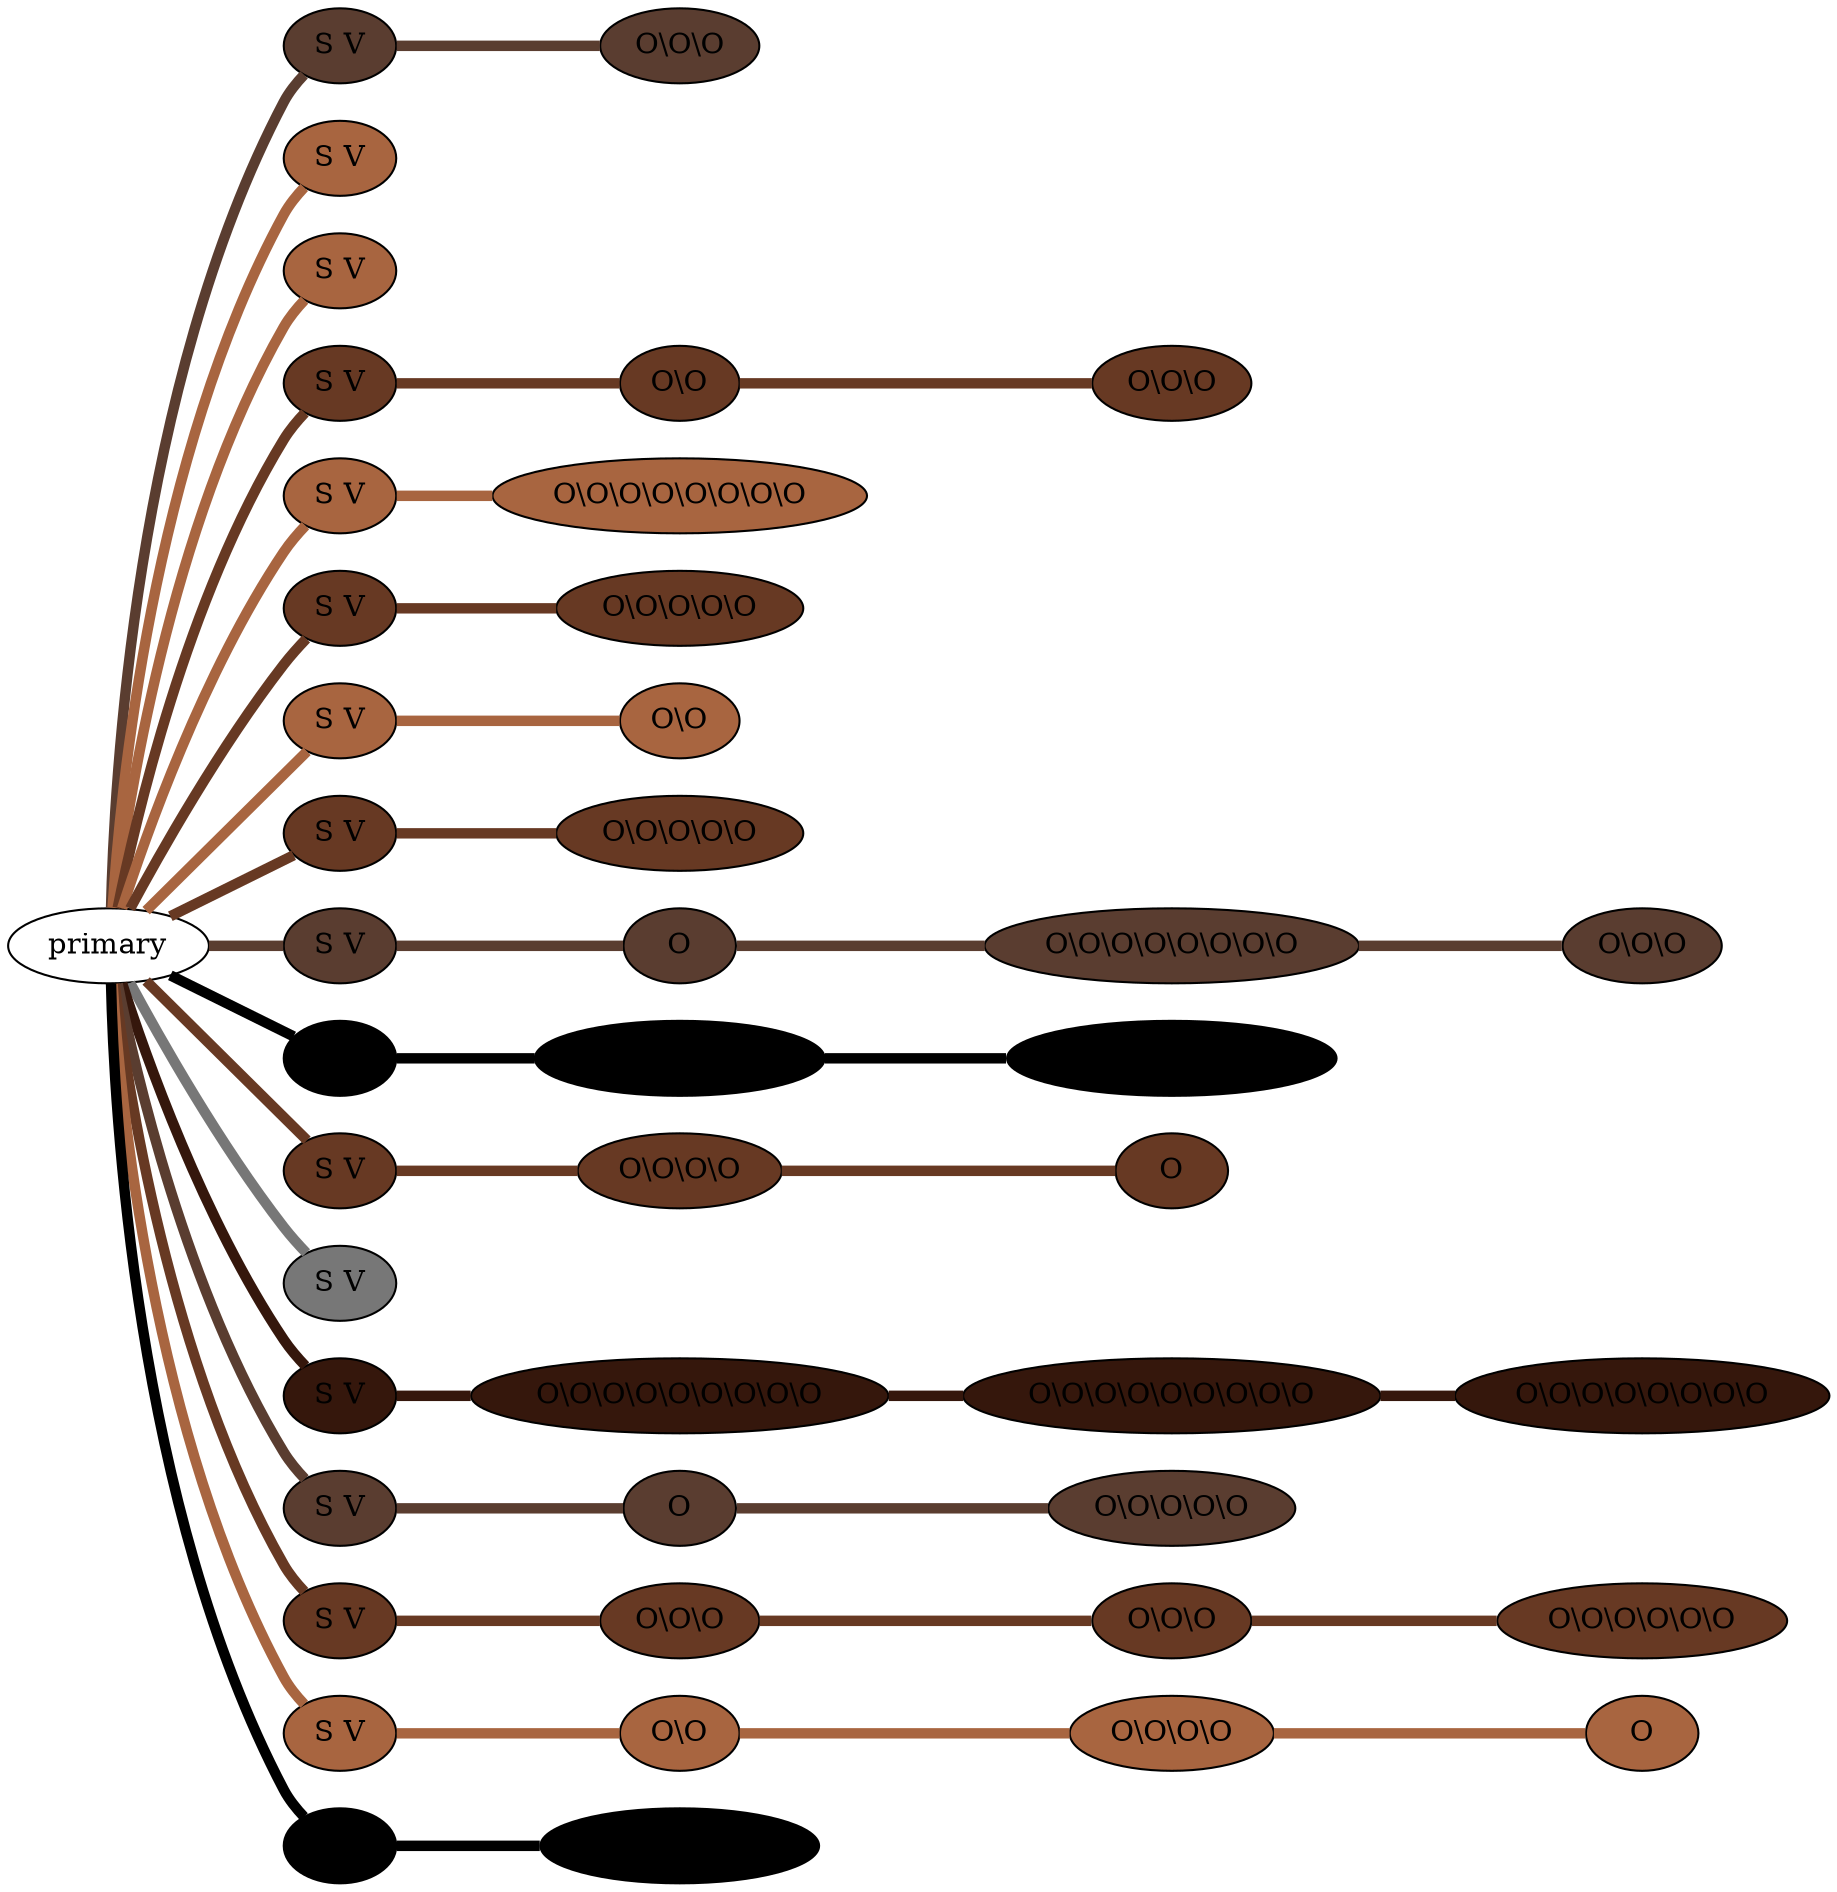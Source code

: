 graph {
 graph [rankdir=LR]
"1" [qtype="pendant_node", pendant_colors="#5A3D30,#777777", pendant_ply="S", pendant_attach="V", pendant_length="16", label="S V", style=filled, fillcolor="#5A3D30"]
"primary" -- "1" [qtype="pendant_link",penwidth=5,color="#5A3D30"]
"1:0" [qtype="knot_node", knot_value="3", knot_type="S", knot_position="6.0", knot_spin="Z", label="O\\O\\O", style=filled, fillcolor="#5A3D30"]
"1" -- "1:0" [qtype="knot_link",penwidth=5,color="#5A3D30"]
"2" [qtype="pendant_node", pendant_colors="#A86540,#777777", pendant_ply="S", pendant_attach="V", pendant_length="6", label="S V", style=filled, fillcolor="#A86540"]
"primary" -- "2" [qtype="pendant_link",penwidth=5,color="#A86540"]
"3" [qtype="pendant_node", pendant_colors="#A86540,#777777", pendant_ply="S", pendant_attach="V", pendant_length="6", label="S V", style=filled, fillcolor="#A86540"]
"primary" -- "3" [qtype="pendant_link",penwidth=5,color="#A86540"]
"4" [qtype="pendant_node", pendant_colors="#673923", pendant_ply="S", pendant_attach="V", pendant_length="13", label="S V", style=filled, fillcolor="#673923"]
"primary" -- "4" [qtype="pendant_link",penwidth=5,color="#673923"]
"4:0" [qtype="knot_node", knot_value="2", knot_type="S", knot_position="6.0", knot_spin="Z", label="O\\O", style=filled, fillcolor="#673923"]
"4" -- "4:0" [qtype="knot_link",penwidth=5,color="#673923"]
"4:1" [qtype="knot_node", knot_value="3", knot_type="S", knot_position="10.5", knot_spin="Z", label="O\\O\\O", style=filled, fillcolor="#673923"]
"4:0" -- "4:1" [qtype="knot_link",penwidth=5,color="#673923"]
"5" [qtype="pendant_node", pendant_colors="#A86540,#777777", pendant_ply="S", pendant_attach="V", pendant_length="12", label="S V", style=filled, fillcolor="#A86540"]
"primary" -- "5" [qtype="pendant_link",penwidth=5,color="#A86540"]
"5:0" [qtype="knot_node", knot_value="8", knot_type="S", knot_position="6.0", knot_spin="Z", label="O\\O\\O\\O\\O\\O\\O\\O", style=filled, fillcolor="#A86540"]
"5" -- "5:0" [qtype="knot_link",penwidth=5,color="#A86540"]
"6" [qtype="pendant_node", pendant_colors="#673923", pendant_ply="S", pendant_attach="V", pendant_length="8", label="S V", style=filled, fillcolor="#673923"]
"primary" -- "6" [qtype="pendant_link",penwidth=5,color="#673923"]
"6:0" [qtype="knot_node", knot_value="5", knot_type="S", knot_position="6.0", knot_spin="Z", label="O\\O\\O\\O\\O", style=filled, fillcolor="#673923"]
"6" -- "6:0" [qtype="knot_link",penwidth=5,color="#673923"]
"7" [qtype="pendant_node", pendant_colors="#A86540", pendant_ply="S", pendant_attach="V", pendant_length="5", label="S V", style=filled, fillcolor="#A86540"]
"primary" -- "7" [qtype="pendant_link",penwidth=5,color="#A86540"]
"7:0" [qtype="knot_node", knot_value="2", knot_type="S", knot_position="2.5", knot_spin="Z", label="O\\O", style=filled, fillcolor="#A86540"]
"7" -- "7:0" [qtype="knot_link",penwidth=5,color="#A86540"]
"8" [qtype="pendant_node", pendant_colors="#673923", pendant_ply="S", pendant_attach="V", pendant_length="7", label="S V", style=filled, fillcolor="#673923"]
"primary" -- "8" [qtype="pendant_link",penwidth=5,color="#673923"]
"8:0" [qtype="knot_node", knot_value="5", knot_type="S", knot_position="6.0", knot_spin="Z", label="O\\O\\O\\O\\O", style=filled, fillcolor="#673923"]
"8" -- "8:0" [qtype="knot_link",penwidth=5,color="#673923"]
"9" [qtype="pendant_node", pendant_colors="#5A3D30", pendant_ply="S", pendant_attach="V", pendant_length="17", label="S V", style=filled, fillcolor="#5A3D30"]
"primary" -- "9" [qtype="pendant_link",penwidth=5,color="#5A3D30"]
"9:0" [qtype="knot_node", knot_value="1", knot_type="S", knot_position="2.5", knot_spin="Z", label="O", style=filled, fillcolor="#5A3D30"]
"9" -- "9:0" [qtype="knot_link",penwidth=5,color="#5A3D30"]
"9:1" [qtype="knot_node", knot_value="8", knot_type="S", knot_position="6.5", knot_spin="Z", label="O\\O\\O\\O\\O\\O\\O\\O", style=filled, fillcolor="#5A3D30"]
"9:0" -- "9:1" [qtype="knot_link",penwidth=5,color="#5A3D30"]
"9:2" [qtype="knot_node", knot_value="3", knot_type="S", knot_position="13.0", knot_spin="Z", label="O\\O\\O", style=filled, fillcolor="#5A3D30"]
"9:1" -- "9:2" [qtype="knot_link",penwidth=5,color="#5A3D30"]
"10" [qtype="pendant_node", pendant_colors="#000000", pendant_ply="S", pendant_attach="V", pendant_length="16", label="S V", style=filled, fillcolor="#000000"]
"primary" -- "10" [qtype="pendant_link",penwidth=5,color="#000000"]
"10:0" [qtype="knot_node", knot_value="6", knot_type="S", knot_position="7.0", knot_spin="Z", label="O\\O\\O\\O\\O\\O", style=filled, fillcolor="#000000"]
"10" -- "10:0" [qtype="knot_link",penwidth=5,color="#000000"]
"10:1" [qtype="knot_node", knot_value="7", knot_type="S", knot_position="12.0", knot_spin="Z", label="O\\O\\O\\O\\O\\O\\O", style=filled, fillcolor="#000000"]
"10:0" -- "10:1" [qtype="knot_link",penwidth=5,color="#000000"]
"11" [qtype="pendant_node", pendant_colors="#673923", pendant_ply="S", pendant_attach="V", pendant_length="11", label="S V", style=filled, fillcolor="#673923"]
"primary" -- "11" [qtype="pendant_link",penwidth=5,color="#673923"]
"11:0" [qtype="knot_node", knot_value="4", knot_type="S", knot_position="2.5", knot_spin="Z", label="O\\O\\O\\O", style=filled, fillcolor="#673923"]
"11" -- "11:0" [qtype="knot_link",penwidth=5,color="#673923"]
"11:1" [qtype="knot_node", knot_value="1", knot_type="S", knot_position="7.5", knot_spin="Z", label="O", style=filled, fillcolor="#673923"]
"11:0" -- "11:1" [qtype="knot_link",penwidth=5,color="#673923"]
"12" [qtype="pendant_node", pendant_colors="#777777", pendant_ply="S", pendant_attach="V", pendant_length="6", label="S V", style=filled, fillcolor="#777777"]
"primary" -- "12" [qtype="pendant_link",penwidth=5,color="#777777"]
"13" [qtype="pendant_node", pendant_colors="#35170C", pendant_ply="S", pendant_attach="V", pendant_length="23", label="S V", style=filled, fillcolor="#35170C"]
"primary" -- "13" [qtype="pendant_link",penwidth=5,color="#35170C"]
"13:0" [qtype="knot_node", knot_value="9", knot_type="S", knot_position="7.0", knot_spin="Z", label="O\\O\\O\\O\\O\\O\\O\\O\\O", style=filled, fillcolor="#35170C"]
"13" -- "13:0" [qtype="knot_link",penwidth=5,color="#35170C"]
"13:1" [qtype="knot_node", knot_value="9", knot_type="S", knot_position="14.0", knot_spin="Z", label="O\\O\\O\\O\\O\\O\\O\\O\\O", style=filled, fillcolor="#35170C"]
"13:0" -- "13:1" [qtype="knot_link",penwidth=5,color="#35170C"]
"13:2" [qtype="knot_node", knot_value="8", knot_type="S", knot_position="20.5", knot_spin="Z", label="O\\O\\O\\O\\O\\O\\O\\O", style=filled, fillcolor="#35170C"]
"13:1" -- "13:2" [qtype="knot_link",penwidth=5,color="#35170C"]
"14" [qtype="pendant_node", pendant_colors="#5A3D30", pendant_ply="S", pendant_attach="V", pendant_length="13", label="S V", style=filled, fillcolor="#5A3D30"]
"primary" -- "14" [qtype="pendant_link",penwidth=5,color="#5A3D30"]
"14:0" [qtype="knot_node", knot_value="1", knot_type="S", knot_position="2.5", knot_spin="Z", label="O", style=filled, fillcolor="#5A3D30"]
"14" -- "14:0" [qtype="knot_link",penwidth=5,color="#5A3D30"]
"14:1" [qtype="knot_node", knot_value="5", knot_type="S", knot_position="11.5", knot_spin="Z", label="O\\O\\O\\O\\O", style=filled, fillcolor="#5A3D30"]
"14:0" -- "14:1" [qtype="knot_link",penwidth=5,color="#5A3D30"]
"15" [qtype="pendant_node", pendant_colors="#673923", pendant_ply="S", pendant_attach="V", pendant_length="26", label="S V", style=filled, fillcolor="#673923"]
"primary" -- "15" [qtype="pendant_link",penwidth=5,color="#673923"]
"15:0" [qtype="knot_node", knot_value="3", knot_type="S", knot_position="6.0", knot_spin="Z", label="O\\O\\O", style=filled, fillcolor="#673923"]
"15" -- "15:0" [qtype="knot_link",penwidth=5,color="#673923"]
"15:1" [qtype="knot_node", knot_value="3", knot_type="S", knot_position="11.0", knot_spin="Z", label="O\\O\\O", style=filled, fillcolor="#673923"]
"15:0" -- "15:1" [qtype="knot_link",penwidth=5,color="#673923"]
"15:2" [qtype="knot_node", knot_value="6", knot_type="S", knot_position="16.5", knot_spin="Z", label="O\\O\\O\\O\\O\\O", style=filled, fillcolor="#673923"]
"15:1" -- "15:2" [qtype="knot_link",penwidth=5,color="#673923"]
"16" [qtype="pendant_node", pendant_colors="#A86540", pendant_ply="S", pendant_attach="V", pendant_length="11", label="S V", style=filled, fillcolor="#A86540"]
"primary" -- "16" [qtype="pendant_link",penwidth=5,color="#A86540"]
"16:0" [qtype="knot_node", knot_value="2", knot_type="S", knot_position="2.5", knot_spin="Z", label="O\\O", style=filled, fillcolor="#A86540"]
"16" -- "16:0" [qtype="knot_link",penwidth=5,color="#A86540"]
"16:1" [qtype="knot_node", knot_value="4", knot_type="S", knot_position="6.5", knot_spin="Z", label="O\\O\\O\\O", style=filled, fillcolor="#A86540"]
"16:0" -- "16:1" [qtype="knot_link",penwidth=5,color="#A86540"]
"16:2" [qtype="knot_node", knot_value="1", knot_type="S", knot_position="11.0", knot_spin="Z", label="O", style=filled, fillcolor="#A86540"]
"16:1" -- "16:2" [qtype="knot_link",penwidth=5,color="#A86540"]
"17" [qtype="pendant_node", pendant_colors="#000000", pendant_ply="S", pendant_attach="V", pendant_length="11", label="S V", style=filled, fillcolor="#000000"]
"primary" -- "17" [qtype="pendant_link",penwidth=5,color="#000000"]
"17:0" [qtype="knot_node", knot_value="5", knot_type="S", knot_position="6.5", knot_spin="U", label="O?O?O?O?O", style=filled, fillcolor="#000000"]
"17" -- "17:0" [qtype="knot_link",penwidth=5,color="#000000"]
}
